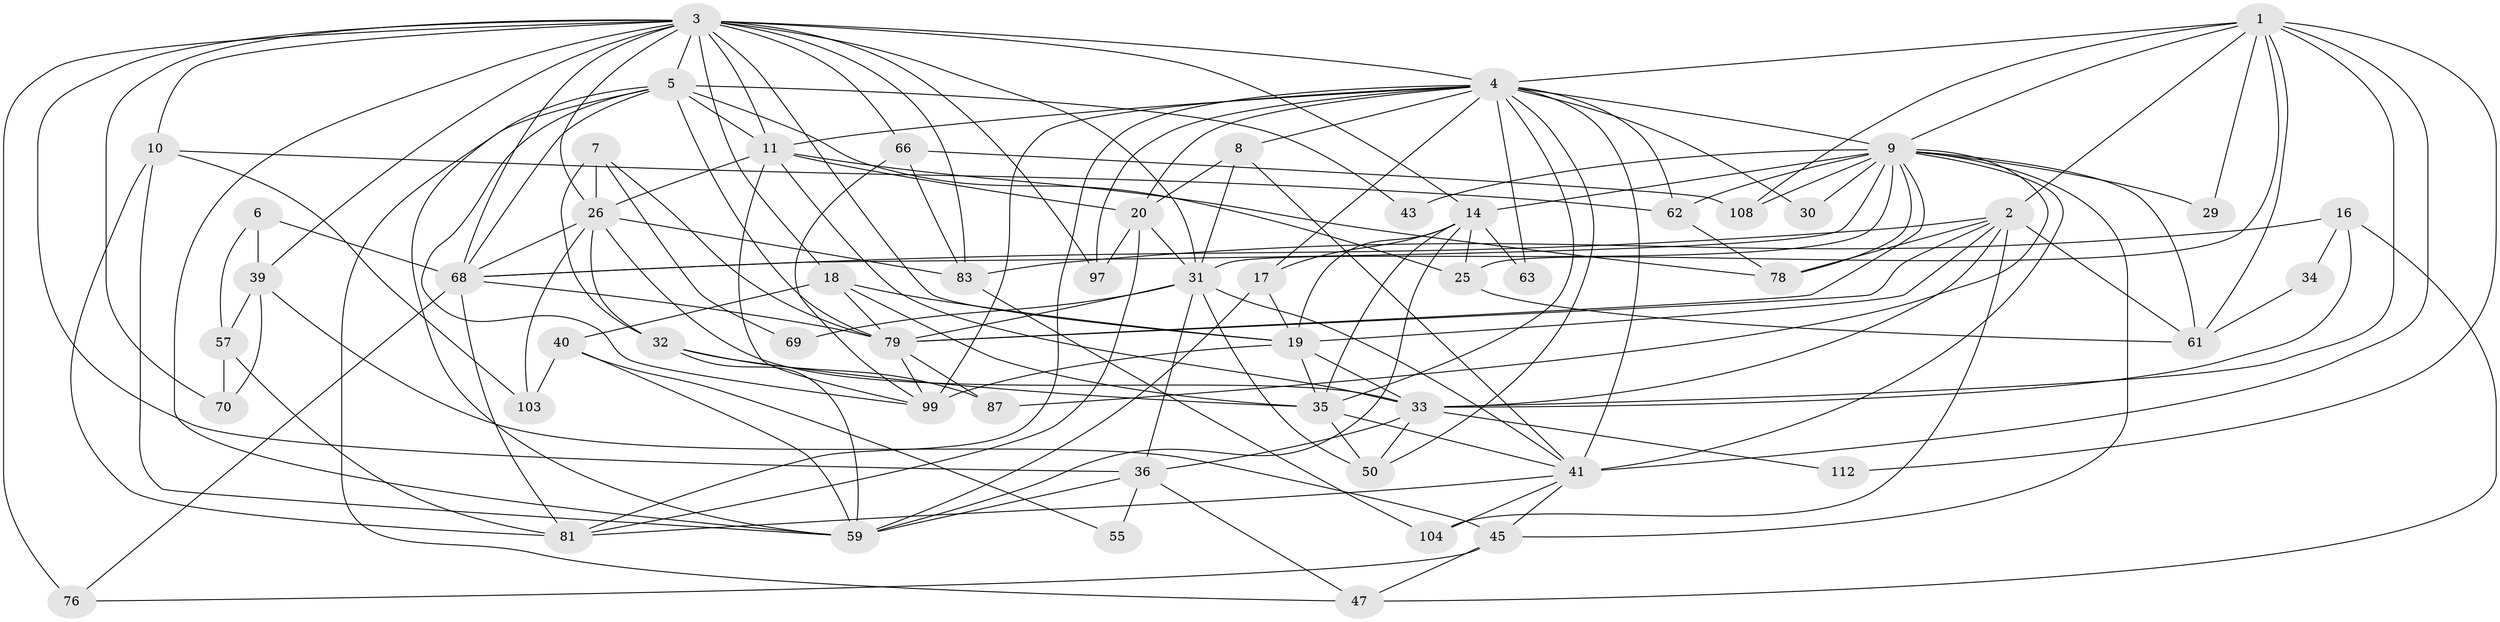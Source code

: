 // original degree distribution, {3: 0.20535714285714285, 5: 0.20535714285714285, 7: 0.03571428571428571, 2: 0.16964285714285715, 4: 0.2767857142857143, 6: 0.09821428571428571, 8: 0.008928571428571428}
// Generated by graph-tools (version 1.1) at 2025/15/03/09/25 04:15:19]
// undirected, 56 vertices, 158 edges
graph export_dot {
graph [start="1"]
  node [color=gray90,style=filled];
  1 [super="+105+48"];
  2 [super="+37"];
  3 [super="+58+42+77"];
  4 [super="+12+84+75+22+89"];
  5 [super="+24+13"];
  6;
  7 [super="+92"];
  8 [super="+93"];
  9 [super="+46+15"];
  10 [super="+94"];
  11 [super="+51"];
  14 [super="+23"];
  16;
  17 [super="+111"];
  18 [super="+74"];
  19 [super="+38+27+101+95"];
  20 [super="+107+82"];
  25 [super="+90"];
  26 [super="+28"];
  29;
  30;
  31 [super="+65+44"];
  32 [super="+67"];
  33 [super="+96+60"];
  34;
  35 [super="+49"];
  36 [super="+54+91"];
  39;
  40 [super="+80"];
  41 [super="+98+53"];
  43;
  45 [super="+56"];
  47;
  50 [super="+64"];
  55;
  57;
  59 [super="+88"];
  61;
  62;
  63;
  66;
  68 [super="+72"];
  69;
  70;
  76;
  78;
  79 [super="+110"];
  81 [super="+85"];
  83;
  87;
  97;
  99;
  103;
  104;
  108;
  112;
  1 -- 108;
  1 -- 112;
  1 -- 29;
  1 -- 4;
  1 -- 25;
  1 -- 61;
  1 -- 33 [weight=2];
  1 -- 41;
  1 -- 2;
  1 -- 9;
  2 -- 79;
  2 -- 78;
  2 -- 104;
  2 -- 19 [weight=2];
  2 -- 33;
  2 -- 68;
  2 -- 61;
  3 -- 59;
  3 -- 66;
  3 -- 70;
  3 -- 97;
  3 -- 19;
  3 -- 83;
  3 -- 39;
  3 -- 11;
  3 -- 36;
  3 -- 26;
  3 -- 76;
  3 -- 18;
  3 -- 5;
  3 -- 10;
  3 -- 4;
  3 -- 14;
  3 -- 68;
  3 -- 31;
  4 -- 97 [weight=2];
  4 -- 81;
  4 -- 99;
  4 -- 30;
  4 -- 20;
  4 -- 41;
  4 -- 63;
  4 -- 17;
  4 -- 35;
  4 -- 62;
  4 -- 50;
  4 -- 11;
  4 -- 8;
  4 -- 9 [weight=2];
  5 -- 43 [weight=2];
  5 -- 68;
  5 -- 25;
  5 -- 11;
  5 -- 99;
  5 -- 47;
  5 -- 59;
  5 -- 79;
  6 -- 57;
  6 -- 39;
  6 -- 68;
  7 -- 26 [weight=2];
  7 -- 69;
  7 -- 79;
  7 -- 32;
  8 -- 20;
  8 -- 41;
  8 -- 31;
  9 -- 61;
  9 -- 87;
  9 -- 43;
  9 -- 45;
  9 -- 78;
  9 -- 14;
  9 -- 41;
  9 -- 68;
  9 -- 108;
  9 -- 79;
  9 -- 62;
  9 -- 29;
  9 -- 30;
  9 -- 31 [weight=2];
  10 -- 103;
  10 -- 59;
  10 -- 62;
  10 -- 81;
  11 -- 33;
  11 -- 99;
  11 -- 20;
  11 -- 78;
  11 -- 26;
  14 -- 17;
  14 -- 19;
  14 -- 25;
  14 -- 35;
  14 -- 63;
  14 -- 59;
  16 -- 83;
  16 -- 33;
  16 -- 34;
  16 -- 47;
  17 -- 19;
  17 -- 59;
  18 -- 19;
  18 -- 40;
  18 -- 35;
  18 -- 79;
  19 -- 35;
  19 -- 99;
  19 -- 33;
  20 -- 97;
  20 -- 31;
  20 -- 81;
  25 -- 61;
  26 -- 83;
  26 -- 68;
  26 -- 32;
  26 -- 33 [weight=2];
  26 -- 103;
  31 -- 69;
  31 -- 41;
  31 -- 50;
  31 -- 79;
  31 -- 36;
  32 -- 35;
  32 -- 87;
  32 -- 59;
  33 -- 50;
  33 -- 112;
  33 -- 36;
  34 -- 61;
  35 -- 41;
  35 -- 50;
  36 -- 47;
  36 -- 55;
  36 -- 59;
  39 -- 57;
  39 -- 70;
  39 -- 45;
  40 -- 103;
  40 -- 55;
  40 -- 59;
  41 -- 104;
  41 -- 81;
  41 -- 45;
  45 -- 47;
  45 -- 76;
  57 -- 70;
  57 -- 81;
  62 -- 78;
  66 -- 99;
  66 -- 83;
  66 -- 108;
  68 -- 76;
  68 -- 81;
  68 -- 79;
  79 -- 99;
  79 -- 87;
  83 -- 104;
}

